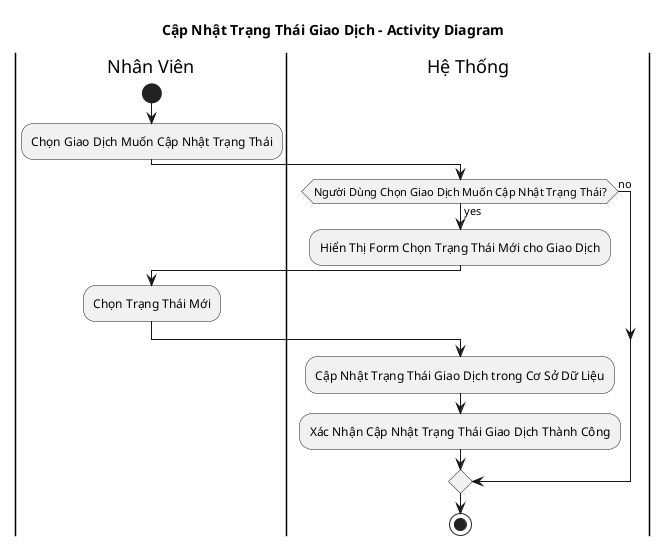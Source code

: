 @startuml
title Cập Nhật Trạng Thái Giao Dịch - Activity Diagram

|Nhân Viên|
start
:Chọn Giao Dịch Muốn Cập Nhật Trạng Thái;
|Hệ Thống|
if (Người Dùng Chọn Giao Dịch Muốn Cập Nhật Trạng Thái?) then (yes)
  :Hiển Thị Form Chọn Trạng Thái Mới cho Giao Dịch;
  |Nhân Viên|
  :Chọn Trạng Thái Mới;
  |Hệ Thống|
  :Cập Nhật Trạng Thái Giao Dịch trong Cơ Sở Dữ Liệu;
  :Xác Nhận Cập Nhật Trạng Thái Giao Dịch Thành Công;
else (no)
endif
stop
@enduml
